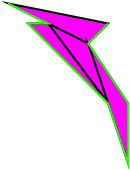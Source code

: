 <?xml version="1.0"?>
<dia:diagram xmlns:dia="http://www.lysator.liu.se/~alla/dia/">
  <dia:layer name="Background" visible="true">
    <dia:object type="Standard - Polygon" version="0" id="O0">
      <dia:attribute name="obj_pos">
        <dia:point val="1,-6"/>
      </dia:attribute>
      <dia:attribute name="obj_bb">
        <dia:rectangle val="-4.356,-7.122;1.101,-4.939"/>
      </dia:attribute>
      <dia:attribute name="poly_points">
        <dia:point val="1,-6"/>
        <dia:point val="0,-5"/>
        <dia:point val="-4,-7"/>
      </dia:attribute>
      <dia:attribute name="inner_color">
        <dia:color val="#ff00ff"/>
      </dia:attribute>
      <dia:attribute name="show_background">
        <dia:boolean val="true"/>
      </dia:attribute>
    </dia:object>
    <dia:object type="Standard - Polygon" version="0" id="O1">
      <dia:attribute name="obj_pos">
        <dia:point val="0,-5"/>
      </dia:attribute>
      <dia:attribute name="obj_bb">
        <dia:rectangle val="-0.166,-5.338;2.05,1.308"/>
      </dia:attribute>
      <dia:attribute name="poly_points">
        <dia:point val="0,-5"/>
        <dia:point val="2,-2"/>
        <dia:point val="2,1"/>
      </dia:attribute>
      <dia:attribute name="inner_color">
        <dia:color val="#ff00ff"/>
      </dia:attribute>
      <dia:attribute name="show_background">
        <dia:boolean val="true"/>
      </dia:attribute>
    </dia:object>
    <dia:object type="Standard - Polygon" version="0" id="O2">
      <dia:attribute name="obj_pos">
        <dia:point val="-2,-6"/>
      </dia:attribute>
      <dia:attribute name="obj_bb">
        <dia:rectangle val="-2.167,-6.139;1.145,-1.724"/>
      </dia:attribute>
      <dia:attribute name="poly_points">
        <dia:point val="-2,-6"/>
        <dia:point val="1,-2"/>
        <dia:point val="0,-5"/>
      </dia:attribute>
      <dia:attribute name="inner_color">
        <dia:color val="#ff00ff"/>
      </dia:attribute>
      <dia:attribute name="show_background">
        <dia:boolean val="true"/>
      </dia:attribute>
    </dia:object>
    <dia:object type="Standard - Polygon" version="0" id="O3">
      <dia:attribute name="obj_pos">
        <dia:point val="-2,-6"/>
      </dia:attribute>
      <dia:attribute name="obj_bb">
        <dia:rectangle val="-3.121,-6.05;1.04,-1.965"/>
      </dia:attribute>
      <dia:attribute name="poly_points">
        <dia:point val="-2,-6"/>
        <dia:point val="1,-2"/>
        <dia:point val="-3,-6"/>
      </dia:attribute>
      <dia:attribute name="inner_color">
        <dia:color val="#ff00ff"/>
      </dia:attribute>
      <dia:attribute name="show_background">
        <dia:boolean val="true"/>
      </dia:attribute>
    </dia:object>
    <dia:object type="Standard - PolyLine" version="0" id="O4">
      <dia:attribute name="obj_pos">
        <dia:point val="1,-6"/>
      </dia:attribute>
      <dia:attribute name="obj_bb">
        <dia:rectangle val="-4.045,-7.045;2.05,1.308"/>
      </dia:attribute>
      <dia:attribute name="poly_points">
        <dia:point val="1,-6"/>
        <dia:point val="0,-5"/>
        <dia:point val="2,-2"/>
        <dia:point val="2,1"/>
        <dia:point val="1,-2"/>
        <dia:point val="-3,-6"/>
        <dia:point val="-2,-6"/>
        <dia:point val="-4,-7"/>
      </dia:attribute>
      <dia:attribute name="line_color">
        <dia:color val="#27ff00"/>
      </dia:attribute>
      <dia:connections>
        <dia:connection handle="0" to="O0" connection="0"/>
        <dia:connection handle="1" to="O2" connection="4"/>
        <dia:connection handle="2" to="O1" connection="2"/>
        <dia:connection handle="3" to="O1" connection="4"/>
        <dia:connection handle="4" to="O2" connection="2"/>
        <dia:connection handle="5" to="O3" connection="4"/>
        <dia:connection handle="6" to="O2" connection="0"/>
        <dia:connection handle="7" to="O0" connection="4"/>
      </dia:connections>
    </dia:object>
  </dia:layer>
</dia:diagram>
